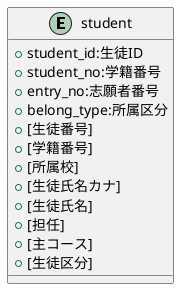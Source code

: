 @startuml

entity "student"{
    + student_id:生徒ID
    + student_no:学籍番号
    + entry_no:志願者番号
    + belong_type:所属区分
    + [生徒番号]
    + [学籍番号]
    + [所属校]
    + [生徒氏名カナ]
    + [生徒氏名]
    + [担任]
    + [主コース]
    + [生徒区分] 
}

@enduml